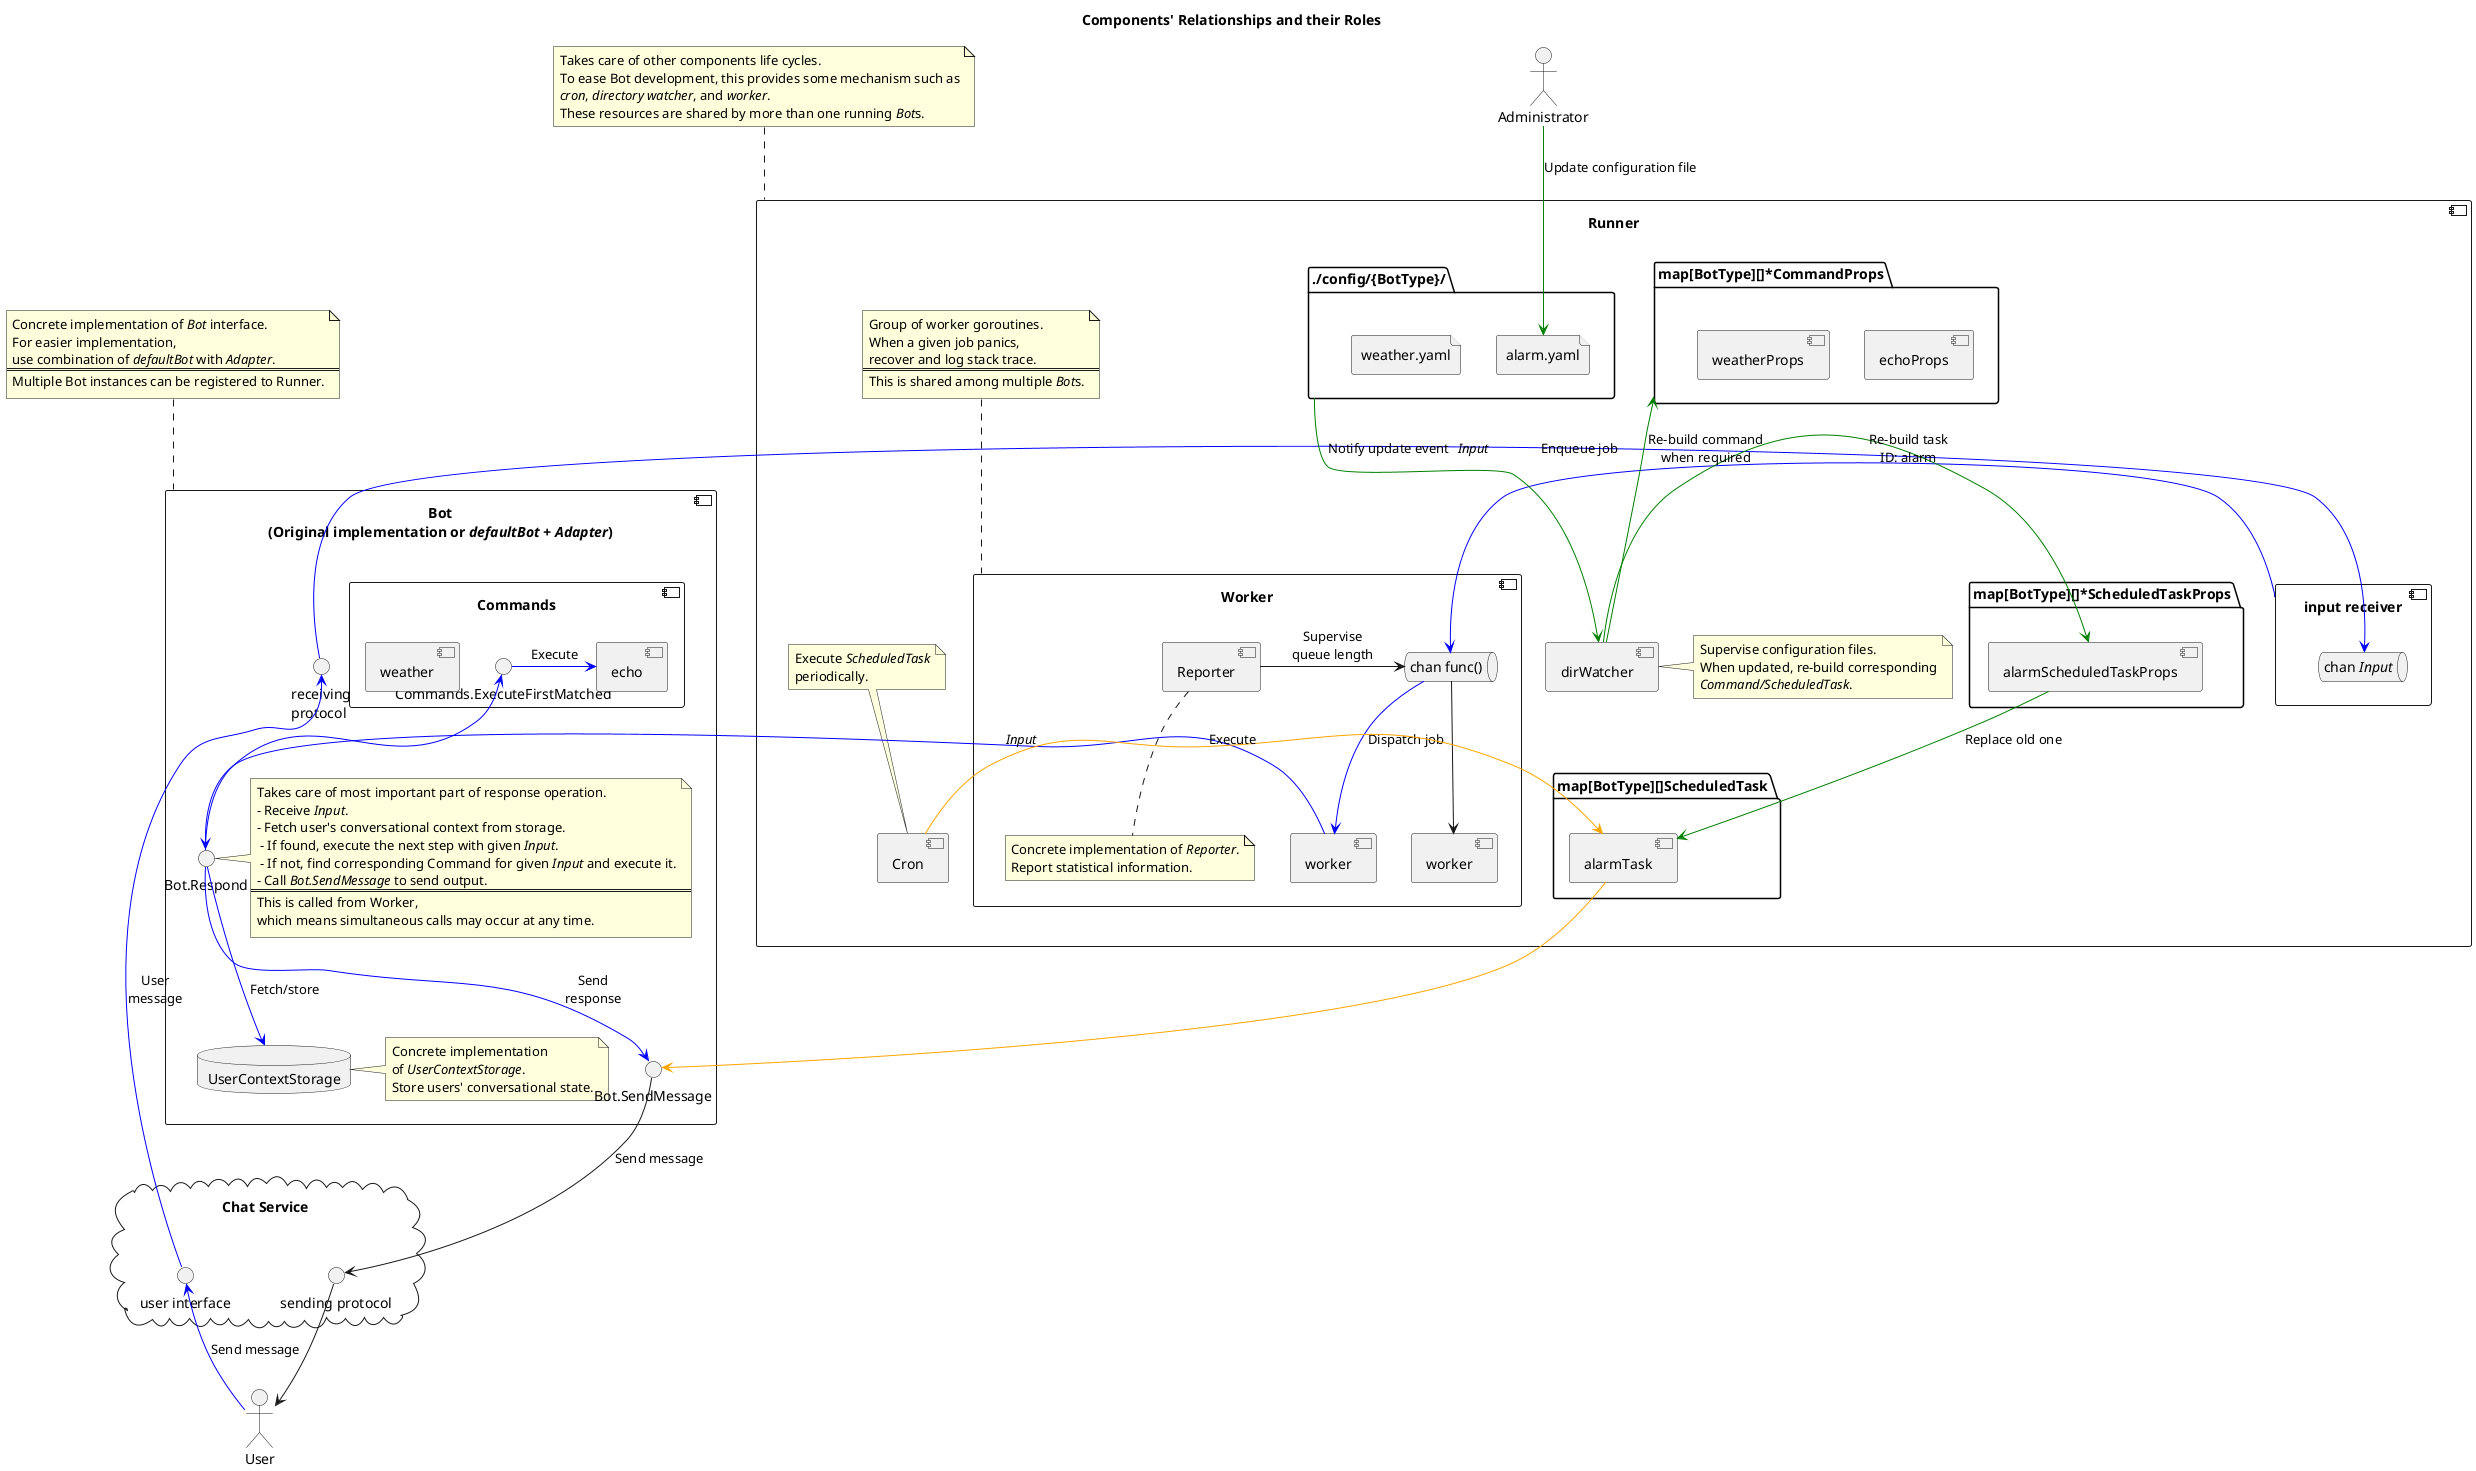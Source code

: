 @startuml

title **Components' Relationships and their Roles**

' components

actor User as user

cloud "Chat Service" as chatService {
    interface "user interface" as userInterface
    interface "sending protocol" as botSendingProtocol
}

component "Bot\n(Original implementation or //defaultBot + Adapter//)" as bot {
    database "UserContextStorage" as botStorage
    note right of botStorage
    Concrete implementation
    of //UserContextStorage//.
    Store users' conversational state.
    end note

    component "Commands" as botCommands {
        interface "Commands.ExecuteFirstMatched" as executeFirstMatched
        component "echo" as echo
        component "weather" as weather
    }

    interface "Bot.Respond" as botRespond
    note right of botRespond
    Takes care of most important part of response operation.
    - Receive //Input//.
    - Fetch user's conversational context from storage.
     - If found, execute the next step with given //Input//.
     - If not, find corresponding Command for given //Input// and execute it.
    - Call //Bot.SendMessage// to send output.
    ===
    This is called from Worker,
    which means simultaneous calls may occur at any time.
    end note
    interface "Bot.SendMessage" as botSendMessage
    interface "receiving\nprotocol" as receivingProtocol
}
note top of bot
Concrete implementation of //Bot// interface.
For easier implementation,
use combination of //defaultBot// with //Adapter//.
===
Multiple Bot instances can be registered to Runner.
end note

component "Runner" as runner {

    component "input receiver" as inputReceiver {
        queue "chan //Input//" as inputCh
    }

    component "Worker" as worker {
        queue "chan func()" as workerJobCh

        [worker] as worker1
        [worker] as worker2
        component "Reporter" as workerReporter {
        }
        note bottom of workerReporter
        Concrete implementation of //Reporter//.
        Report statistical information.
        end note
    }
    note top of worker
    Group of worker goroutines.
    When a given job panics,
    recover and log stack trace.
    ===
    This is shared among multiple //Bot//s.
    end note

    component "dirWatcher" as dirWatcher {
    }
    note right of dirWatcher
    Supervise configuration files.
    When updated, re-build corresponding
    //Command/////ScheduledTask//.
    end note

    component "Cron" as cron {
    }
    note top of cron
    Execute //ScheduledTask//
    periodically.
    end note

    package "map[BotType][]ScheduledTask" {
        [alarmTask] as alarm
    }

    package "map[BotType][]*ScheduledTaskProps" {
        [alarmScheduledTaskProps] as alarmTaskProps
    }

    package "map[BotType][]*CommandProps" as commandProps {
        [echoProps] as echoProps
        [weatherProps] as weatherProps
    }

    folder "./config/{BotType}/" as configDir {
        file alarm.yaml
        file weather.yaml
    }
}
note top of runner
Takes care of other components life cycles.
To ease Bot development, this provides some mechanism such as
//cron//, //directory watcher//, and //worker//.
These resources are shared by more than one running //Bot//s.
end note

actor Administrator as admin

' interaction

user -[#blue]up-> userInterface : Send message
userInterface -[#blue]up-> receivingProtocol : User\nmessage
receivingProtocol -[#blue]> inputCh : //Input//
inputReceiver -[#blue]> workerJobCh : Enqueue job
workerJobCh -[#blue]down-> worker1 : Dispatch job
workerJobCh -down-> worker2

worker1 -[#blue]> botRespond : //Input//
botRespond -[#blue]up-> executeFirstMatched
executeFirstMatched -[#blue]right-> echo : Execute
botRespond -[#blue]down-> botSendMessage : Send\nresponse
botSendMessage -down-> botSendingProtocol : Send message
botSendingProtocol -down-> user
botRespond -[#blue]down-> botStorage : Fetch/store

workerReporter -> workerJobCh : Supervise\nqueue length

cron -[#orange]> alarm : Execute
alarm -[#orange]> botSendMessage

admin -[#green]down-> alarm.yaml : Update configuration file
configDir -[#green]down-> dirWatcher : Notify update event
dirWatcher -[#green]> alarmTaskProps : Re-build task\nID: alarm
dirWatcher -[#green]up-> commandProps : Re-build command\nwhen required
alarmTaskProps -[#green]down-> alarm : Replace old one
'weatherProps -> weather : Replace\non re-build

@enduml